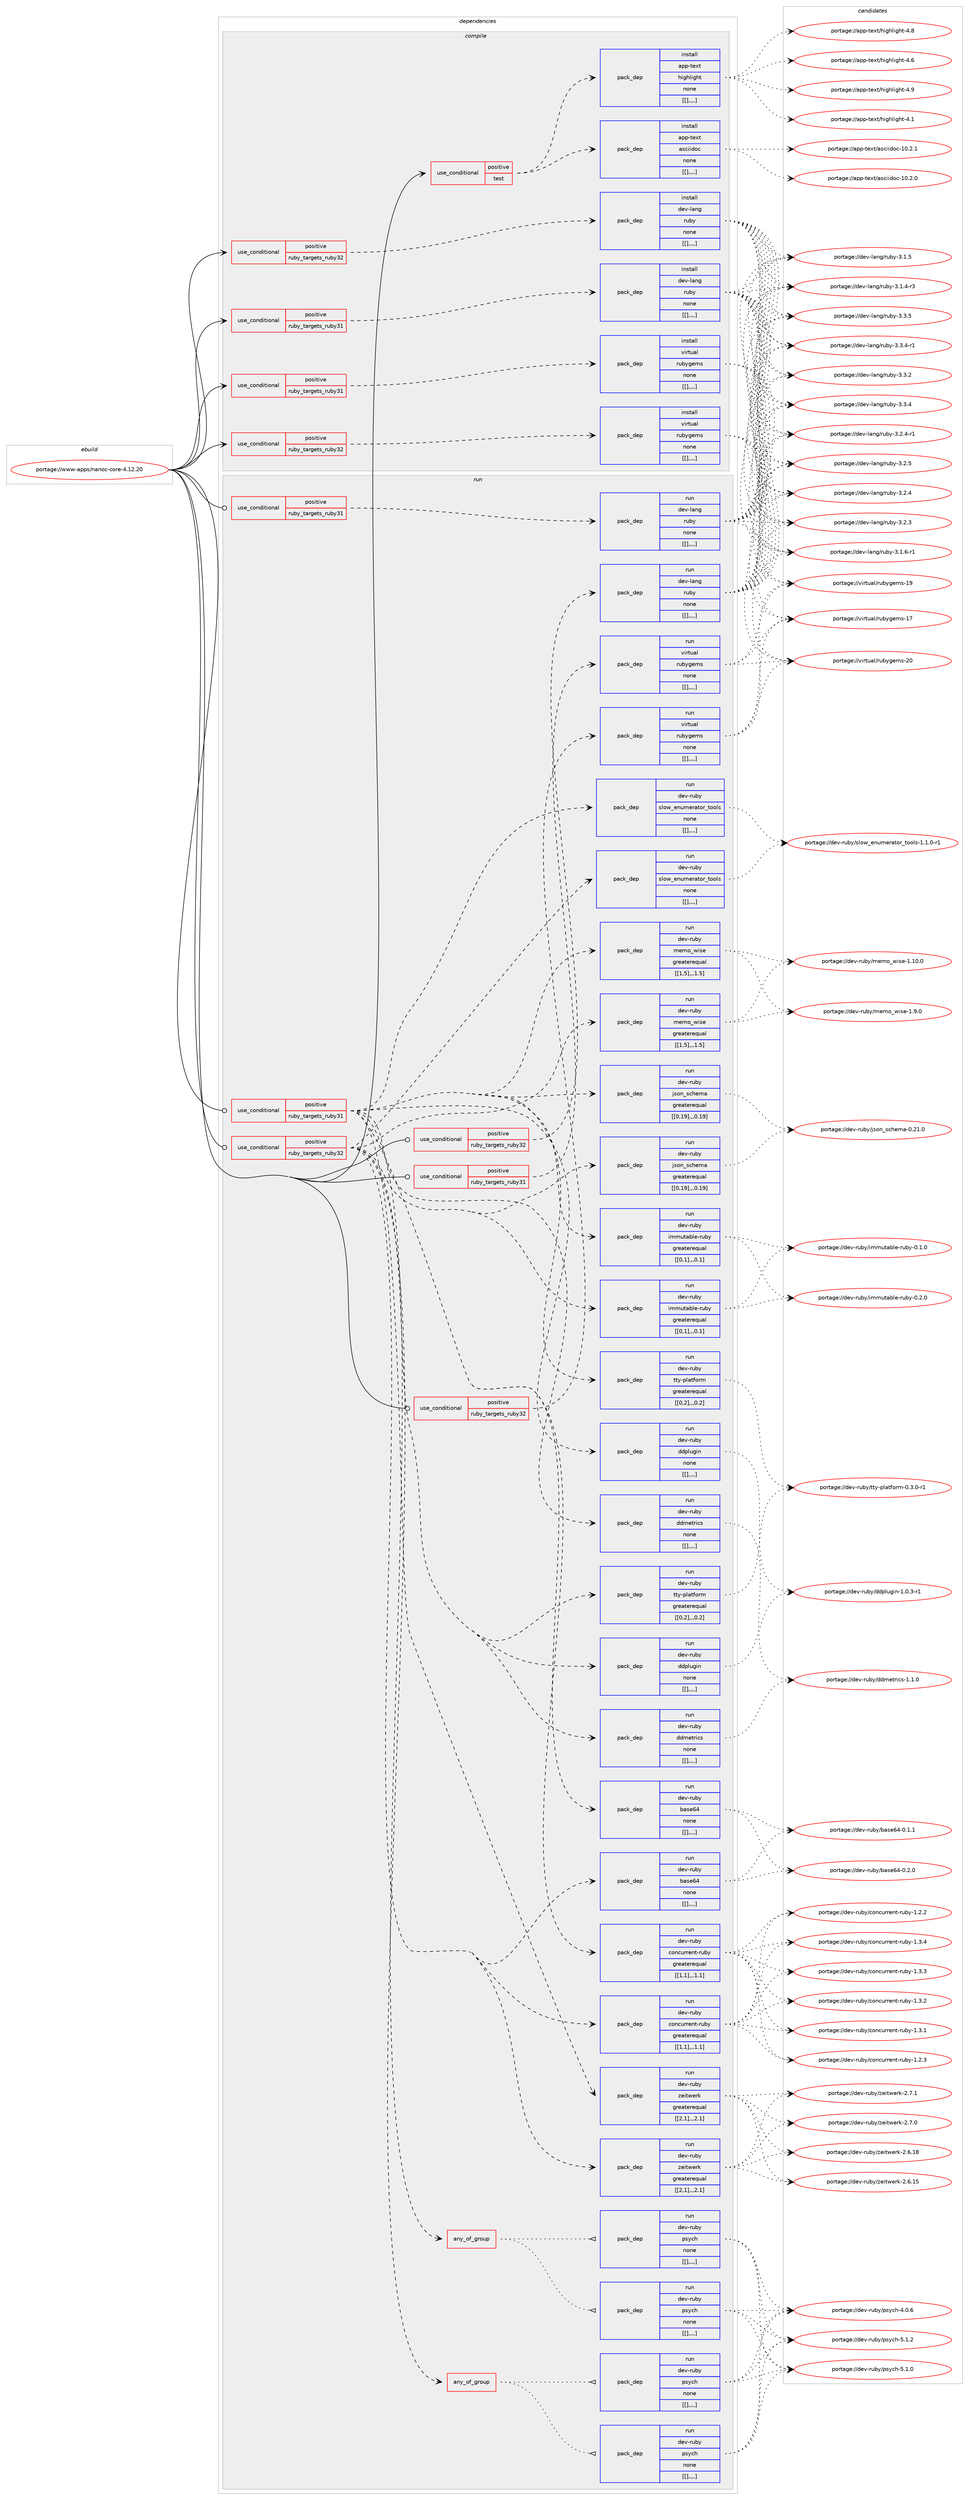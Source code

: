 digraph prolog {

# *************
# Graph options
# *************

newrank=true;
concentrate=true;
compound=true;
graph [rankdir=LR,fontname=Helvetica,fontsize=10,ranksep=1.5];#, ranksep=2.5, nodesep=0.2];
edge  [arrowhead=vee];
node  [fontname=Helvetica,fontsize=10];

# **********
# The ebuild
# **********

subgraph cluster_leftcol {
color=gray;
label=<<i>ebuild</i>>;
id [label="portage://www-apps/nanoc-core-4.12.20", color=red, width=4, href="../www-apps/nanoc-core-4.12.20.svg"];
}

# ****************
# The dependencies
# ****************

subgraph cluster_midcol {
color=gray;
label=<<i>dependencies</i>>;
subgraph cluster_compile {
fillcolor="#eeeeee";
style=filled;
label=<<i>compile</i>>;
subgraph cond126188 {
dependency471386 [label=<<TABLE BORDER="0" CELLBORDER="1" CELLSPACING="0" CELLPADDING="4"><TR><TD ROWSPAN="3" CELLPADDING="10">use_conditional</TD></TR><TR><TD>positive</TD></TR><TR><TD>ruby_targets_ruby31</TD></TR></TABLE>>, shape=none, color=red];
subgraph pack341646 {
dependency471388 [label=<<TABLE BORDER="0" CELLBORDER="1" CELLSPACING="0" CELLPADDING="4" WIDTH="220"><TR><TD ROWSPAN="6" CELLPADDING="30">pack_dep</TD></TR><TR><TD WIDTH="110">install</TD></TR><TR><TD>dev-lang</TD></TR><TR><TD>ruby</TD></TR><TR><TD>none</TD></TR><TR><TD>[[],,,,]</TD></TR></TABLE>>, shape=none, color=blue];
}
dependency471386:e -> dependency471388:w [weight=20,style="dashed",arrowhead="vee"];
}
id:e -> dependency471386:w [weight=20,style="solid",arrowhead="vee"];
subgraph cond126200 {
dependency471416 [label=<<TABLE BORDER="0" CELLBORDER="1" CELLSPACING="0" CELLPADDING="4"><TR><TD ROWSPAN="3" CELLPADDING="10">use_conditional</TD></TR><TR><TD>positive</TD></TR><TR><TD>ruby_targets_ruby31</TD></TR></TABLE>>, shape=none, color=red];
subgraph pack341667 {
dependency471420 [label=<<TABLE BORDER="0" CELLBORDER="1" CELLSPACING="0" CELLPADDING="4" WIDTH="220"><TR><TD ROWSPAN="6" CELLPADDING="30">pack_dep</TD></TR><TR><TD WIDTH="110">install</TD></TR><TR><TD>virtual</TD></TR><TR><TD>rubygems</TD></TR><TR><TD>none</TD></TR><TR><TD>[[],,,,]</TD></TR></TABLE>>, shape=none, color=blue];
}
dependency471416:e -> dependency471420:w [weight=20,style="dashed",arrowhead="vee"];
}
id:e -> dependency471416:w [weight=20,style="solid",arrowhead="vee"];
subgraph cond126208 {
dependency471424 [label=<<TABLE BORDER="0" CELLBORDER="1" CELLSPACING="0" CELLPADDING="4"><TR><TD ROWSPAN="3" CELLPADDING="10">use_conditional</TD></TR><TR><TD>positive</TD></TR><TR><TD>ruby_targets_ruby32</TD></TR></TABLE>>, shape=none, color=red];
subgraph pack341674 {
dependency471437 [label=<<TABLE BORDER="0" CELLBORDER="1" CELLSPACING="0" CELLPADDING="4" WIDTH="220"><TR><TD ROWSPAN="6" CELLPADDING="30">pack_dep</TD></TR><TR><TD WIDTH="110">install</TD></TR><TR><TD>dev-lang</TD></TR><TR><TD>ruby</TD></TR><TR><TD>none</TD></TR><TR><TD>[[],,,,]</TD></TR></TABLE>>, shape=none, color=blue];
}
dependency471424:e -> dependency471437:w [weight=20,style="dashed",arrowhead="vee"];
}
id:e -> dependency471424:w [weight=20,style="solid",arrowhead="vee"];
subgraph cond126215 {
dependency471442 [label=<<TABLE BORDER="0" CELLBORDER="1" CELLSPACING="0" CELLPADDING="4"><TR><TD ROWSPAN="3" CELLPADDING="10">use_conditional</TD></TR><TR><TD>positive</TD></TR><TR><TD>ruby_targets_ruby32</TD></TR></TABLE>>, shape=none, color=red];
subgraph pack341687 {
dependency471479 [label=<<TABLE BORDER="0" CELLBORDER="1" CELLSPACING="0" CELLPADDING="4" WIDTH="220"><TR><TD ROWSPAN="6" CELLPADDING="30">pack_dep</TD></TR><TR><TD WIDTH="110">install</TD></TR><TR><TD>virtual</TD></TR><TR><TD>rubygems</TD></TR><TR><TD>none</TD></TR><TR><TD>[[],,,,]</TD></TR></TABLE>>, shape=none, color=blue];
}
dependency471442:e -> dependency471479:w [weight=20,style="dashed",arrowhead="vee"];
}
id:e -> dependency471442:w [weight=20,style="solid",arrowhead="vee"];
subgraph cond126239 {
dependency471513 [label=<<TABLE BORDER="0" CELLBORDER="1" CELLSPACING="0" CELLPADDING="4"><TR><TD ROWSPAN="3" CELLPADDING="10">use_conditional</TD></TR><TR><TD>positive</TD></TR><TR><TD>test</TD></TR></TABLE>>, shape=none, color=red];
subgraph pack341725 {
dependency471530 [label=<<TABLE BORDER="0" CELLBORDER="1" CELLSPACING="0" CELLPADDING="4" WIDTH="220"><TR><TD ROWSPAN="6" CELLPADDING="30">pack_dep</TD></TR><TR><TD WIDTH="110">install</TD></TR><TR><TD>app-text</TD></TR><TR><TD>asciidoc</TD></TR><TR><TD>none</TD></TR><TR><TD>[[],,,,]</TD></TR></TABLE>>, shape=none, color=blue];
}
dependency471513:e -> dependency471530:w [weight=20,style="dashed",arrowhead="vee"];
subgraph pack341755 {
dependency471555 [label=<<TABLE BORDER="0" CELLBORDER="1" CELLSPACING="0" CELLPADDING="4" WIDTH="220"><TR><TD ROWSPAN="6" CELLPADDING="30">pack_dep</TD></TR><TR><TD WIDTH="110">install</TD></TR><TR><TD>app-text</TD></TR><TR><TD>highlight</TD></TR><TR><TD>none</TD></TR><TR><TD>[[],,,,]</TD></TR></TABLE>>, shape=none, color=blue];
}
dependency471513:e -> dependency471555:w [weight=20,style="dashed",arrowhead="vee"];
}
id:e -> dependency471513:w [weight=20,style="solid",arrowhead="vee"];
}
subgraph cluster_compileandrun {
fillcolor="#eeeeee";
style=filled;
label=<<i>compile and run</i>>;
}
subgraph cluster_run {
fillcolor="#eeeeee";
style=filled;
label=<<i>run</i>>;
subgraph cond126257 {
dependency471617 [label=<<TABLE BORDER="0" CELLBORDER="1" CELLSPACING="0" CELLPADDING="4"><TR><TD ROWSPAN="3" CELLPADDING="10">use_conditional</TD></TR><TR><TD>positive</TD></TR><TR><TD>ruby_targets_ruby31</TD></TR></TABLE>>, shape=none, color=red];
subgraph pack341813 {
dependency471674 [label=<<TABLE BORDER="0" CELLBORDER="1" CELLSPACING="0" CELLPADDING="4" WIDTH="220"><TR><TD ROWSPAN="6" CELLPADDING="30">pack_dep</TD></TR><TR><TD WIDTH="110">run</TD></TR><TR><TD>dev-lang</TD></TR><TR><TD>ruby</TD></TR><TR><TD>none</TD></TR><TR><TD>[[],,,,]</TD></TR></TABLE>>, shape=none, color=blue];
}
dependency471617:e -> dependency471674:w [weight=20,style="dashed",arrowhead="vee"];
}
id:e -> dependency471617:w [weight=20,style="solid",arrowhead="odot"];
subgraph cond126288 {
dependency471681 [label=<<TABLE BORDER="0" CELLBORDER="1" CELLSPACING="0" CELLPADDING="4"><TR><TD ROWSPAN="3" CELLPADDING="10">use_conditional</TD></TR><TR><TD>positive</TD></TR><TR><TD>ruby_targets_ruby31</TD></TR></TABLE>>, shape=none, color=red];
subgraph pack341850 {
dependency471682 [label=<<TABLE BORDER="0" CELLBORDER="1" CELLSPACING="0" CELLPADDING="4" WIDTH="220"><TR><TD ROWSPAN="6" CELLPADDING="30">pack_dep</TD></TR><TR><TD WIDTH="110">run</TD></TR><TR><TD>dev-ruby</TD></TR><TR><TD>base64</TD></TR><TR><TD>none</TD></TR><TR><TD>[[],,,,]</TD></TR></TABLE>>, shape=none, color=blue];
}
dependency471681:e -> dependency471682:w [weight=20,style="dashed",arrowhead="vee"];
subgraph pack341856 {
dependency471686 [label=<<TABLE BORDER="0" CELLBORDER="1" CELLSPACING="0" CELLPADDING="4" WIDTH="220"><TR><TD ROWSPAN="6" CELLPADDING="30">pack_dep</TD></TR><TR><TD WIDTH="110">run</TD></TR><TR><TD>dev-ruby</TD></TR><TR><TD>concurrent-ruby</TD></TR><TR><TD>greaterequal</TD></TR><TR><TD>[[1,1],,,1.1]</TD></TR></TABLE>>, shape=none, color=blue];
}
dependency471681:e -> dependency471686:w [weight=20,style="dashed",arrowhead="vee"];
subgraph pack341859 {
dependency471692 [label=<<TABLE BORDER="0" CELLBORDER="1" CELLSPACING="0" CELLPADDING="4" WIDTH="220"><TR><TD ROWSPAN="6" CELLPADDING="30">pack_dep</TD></TR><TR><TD WIDTH="110">run</TD></TR><TR><TD>dev-ruby</TD></TR><TR><TD>ddmetrics</TD></TR><TR><TD>none</TD></TR><TR><TD>[[],,,,]</TD></TR></TABLE>>, shape=none, color=blue];
}
dependency471681:e -> dependency471692:w [weight=20,style="dashed",arrowhead="vee"];
subgraph pack341903 {
dependency471771 [label=<<TABLE BORDER="0" CELLBORDER="1" CELLSPACING="0" CELLPADDING="4" WIDTH="220"><TR><TD ROWSPAN="6" CELLPADDING="30">pack_dep</TD></TR><TR><TD WIDTH="110">run</TD></TR><TR><TD>dev-ruby</TD></TR><TR><TD>ddplugin</TD></TR><TR><TD>none</TD></TR><TR><TD>[[],,,,]</TD></TR></TABLE>>, shape=none, color=blue];
}
dependency471681:e -> dependency471771:w [weight=20,style="dashed",arrowhead="vee"];
subgraph pack341931 {
dependency471844 [label=<<TABLE BORDER="0" CELLBORDER="1" CELLSPACING="0" CELLPADDING="4" WIDTH="220"><TR><TD ROWSPAN="6" CELLPADDING="30">pack_dep</TD></TR><TR><TD WIDTH="110">run</TD></TR><TR><TD>dev-ruby</TD></TR><TR><TD>immutable-ruby</TD></TR><TR><TD>greaterequal</TD></TR><TR><TD>[[0,1],,,0.1]</TD></TR></TABLE>>, shape=none, color=blue];
}
dependency471681:e -> dependency471844:w [weight=20,style="dashed",arrowhead="vee"];
subgraph pack341970 {
dependency471884 [label=<<TABLE BORDER="0" CELLBORDER="1" CELLSPACING="0" CELLPADDING="4" WIDTH="220"><TR><TD ROWSPAN="6" CELLPADDING="30">pack_dep</TD></TR><TR><TD WIDTH="110">run</TD></TR><TR><TD>dev-ruby</TD></TR><TR><TD>json_schema</TD></TR><TR><TD>greaterequal</TD></TR><TR><TD>[[0,19],,,0.19]</TD></TR></TABLE>>, shape=none, color=blue];
}
dependency471681:e -> dependency471884:w [weight=20,style="dashed",arrowhead="vee"];
subgraph pack342001 {
dependency471920 [label=<<TABLE BORDER="0" CELLBORDER="1" CELLSPACING="0" CELLPADDING="4" WIDTH="220"><TR><TD ROWSPAN="6" CELLPADDING="30">pack_dep</TD></TR><TR><TD WIDTH="110">run</TD></TR><TR><TD>dev-ruby</TD></TR><TR><TD>memo_wise</TD></TR><TR><TD>greaterequal</TD></TR><TR><TD>[[1,5],,,1.5]</TD></TR></TABLE>>, shape=none, color=blue];
}
dependency471681:e -> dependency471920:w [weight=20,style="dashed",arrowhead="vee"];
subgraph any3360 {
dependency471973 [label=<<TABLE BORDER="0" CELLBORDER="1" CELLSPACING="0" CELLPADDING="4"><TR><TD CELLPADDING="10">any_of_group</TD></TR></TABLE>>, shape=none, color=red];subgraph pack342067 {
dependency472002 [label=<<TABLE BORDER="0" CELLBORDER="1" CELLSPACING="0" CELLPADDING="4" WIDTH="220"><TR><TD ROWSPAN="6" CELLPADDING="30">pack_dep</TD></TR><TR><TD WIDTH="110">run</TD></TR><TR><TD>dev-ruby</TD></TR><TR><TD>psych</TD></TR><TR><TD>none</TD></TR><TR><TD>[[],,,,]</TD></TR></TABLE>>, shape=none, color=blue];
}
dependency471973:e -> dependency472002:w [weight=20,style="dotted",arrowhead="oinv"];
subgraph pack342101 {
dependency472038 [label=<<TABLE BORDER="0" CELLBORDER="1" CELLSPACING="0" CELLPADDING="4" WIDTH="220"><TR><TD ROWSPAN="6" CELLPADDING="30">pack_dep</TD></TR><TR><TD WIDTH="110">run</TD></TR><TR><TD>dev-ruby</TD></TR><TR><TD>psych</TD></TR><TR><TD>none</TD></TR><TR><TD>[[],,,,]</TD></TR></TABLE>>, shape=none, color=blue];
}
dependency471973:e -> dependency472038:w [weight=20,style="dotted",arrowhead="oinv"];
}
dependency471681:e -> dependency471973:w [weight=20,style="dashed",arrowhead="vee"];
subgraph pack342143 {
dependency472116 [label=<<TABLE BORDER="0" CELLBORDER="1" CELLSPACING="0" CELLPADDING="4" WIDTH="220"><TR><TD ROWSPAN="6" CELLPADDING="30">pack_dep</TD></TR><TR><TD WIDTH="110">run</TD></TR><TR><TD>dev-ruby</TD></TR><TR><TD>slow_enumerator_tools</TD></TR><TR><TD>none</TD></TR><TR><TD>[[],,,,]</TD></TR></TABLE>>, shape=none, color=blue];
}
dependency471681:e -> dependency472116:w [weight=20,style="dashed",arrowhead="vee"];
subgraph pack342198 {
dependency472174 [label=<<TABLE BORDER="0" CELLBORDER="1" CELLSPACING="0" CELLPADDING="4" WIDTH="220"><TR><TD ROWSPAN="6" CELLPADDING="30">pack_dep</TD></TR><TR><TD WIDTH="110">run</TD></TR><TR><TD>dev-ruby</TD></TR><TR><TD>tty-platform</TD></TR><TR><TD>greaterequal</TD></TR><TR><TD>[[0,2],,,0.2]</TD></TR></TABLE>>, shape=none, color=blue];
}
dependency471681:e -> dependency472174:w [weight=20,style="dashed",arrowhead="vee"];
subgraph pack342211 {
dependency472177 [label=<<TABLE BORDER="0" CELLBORDER="1" CELLSPACING="0" CELLPADDING="4" WIDTH="220"><TR><TD ROWSPAN="6" CELLPADDING="30">pack_dep</TD></TR><TR><TD WIDTH="110">run</TD></TR><TR><TD>dev-ruby</TD></TR><TR><TD>zeitwerk</TD></TR><TR><TD>greaterequal</TD></TR><TR><TD>[[2,1],,,2.1]</TD></TR></TABLE>>, shape=none, color=blue];
}
dependency471681:e -> dependency472177:w [weight=20,style="dashed",arrowhead="vee"];
}
id:e -> dependency471681:w [weight=20,style="solid",arrowhead="odot"];
subgraph cond126400 {
dependency472183 [label=<<TABLE BORDER="0" CELLBORDER="1" CELLSPACING="0" CELLPADDING="4"><TR><TD ROWSPAN="3" CELLPADDING="10">use_conditional</TD></TR><TR><TD>positive</TD></TR><TR><TD>ruby_targets_ruby31</TD></TR></TABLE>>, shape=none, color=red];
subgraph pack342243 {
dependency472244 [label=<<TABLE BORDER="0" CELLBORDER="1" CELLSPACING="0" CELLPADDING="4" WIDTH="220"><TR><TD ROWSPAN="6" CELLPADDING="30">pack_dep</TD></TR><TR><TD WIDTH="110">run</TD></TR><TR><TD>virtual</TD></TR><TR><TD>rubygems</TD></TR><TR><TD>none</TD></TR><TR><TD>[[],,,,]</TD></TR></TABLE>>, shape=none, color=blue];
}
dependency472183:e -> dependency472244:w [weight=20,style="dashed",arrowhead="vee"];
}
id:e -> dependency472183:w [weight=20,style="solid",arrowhead="odot"];
subgraph cond126417 {
dependency472252 [label=<<TABLE BORDER="0" CELLBORDER="1" CELLSPACING="0" CELLPADDING="4"><TR><TD ROWSPAN="3" CELLPADDING="10">use_conditional</TD></TR><TR><TD>positive</TD></TR><TR><TD>ruby_targets_ruby32</TD></TR></TABLE>>, shape=none, color=red];
subgraph pack342262 {
dependency472256 [label=<<TABLE BORDER="0" CELLBORDER="1" CELLSPACING="0" CELLPADDING="4" WIDTH="220"><TR><TD ROWSPAN="6" CELLPADDING="30">pack_dep</TD></TR><TR><TD WIDTH="110">run</TD></TR><TR><TD>dev-lang</TD></TR><TR><TD>ruby</TD></TR><TR><TD>none</TD></TR><TR><TD>[[],,,,]</TD></TR></TABLE>>, shape=none, color=blue];
}
dependency472252:e -> dependency472256:w [weight=20,style="dashed",arrowhead="vee"];
}
id:e -> dependency472252:w [weight=20,style="solid",arrowhead="odot"];
subgraph cond126419 {
dependency472260 [label=<<TABLE BORDER="0" CELLBORDER="1" CELLSPACING="0" CELLPADDING="4"><TR><TD ROWSPAN="3" CELLPADDING="10">use_conditional</TD></TR><TR><TD>positive</TD></TR><TR><TD>ruby_targets_ruby32</TD></TR></TABLE>>, shape=none, color=red];
subgraph pack342269 {
dependency472261 [label=<<TABLE BORDER="0" CELLBORDER="1" CELLSPACING="0" CELLPADDING="4" WIDTH="220"><TR><TD ROWSPAN="6" CELLPADDING="30">pack_dep</TD></TR><TR><TD WIDTH="110">run</TD></TR><TR><TD>dev-ruby</TD></TR><TR><TD>base64</TD></TR><TR><TD>none</TD></TR><TR><TD>[[],,,,]</TD></TR></TABLE>>, shape=none, color=blue];
}
dependency472260:e -> dependency472261:w [weight=20,style="dashed",arrowhead="vee"];
subgraph pack342272 {
dependency472282 [label=<<TABLE BORDER="0" CELLBORDER="1" CELLSPACING="0" CELLPADDING="4" WIDTH="220"><TR><TD ROWSPAN="6" CELLPADDING="30">pack_dep</TD></TR><TR><TD WIDTH="110">run</TD></TR><TR><TD>dev-ruby</TD></TR><TR><TD>concurrent-ruby</TD></TR><TR><TD>greaterequal</TD></TR><TR><TD>[[1,1],,,1.1]</TD></TR></TABLE>>, shape=none, color=blue];
}
dependency472260:e -> dependency472282:w [weight=20,style="dashed",arrowhead="vee"];
subgraph pack342293 {
dependency472288 [label=<<TABLE BORDER="0" CELLBORDER="1" CELLSPACING="0" CELLPADDING="4" WIDTH="220"><TR><TD ROWSPAN="6" CELLPADDING="30">pack_dep</TD></TR><TR><TD WIDTH="110">run</TD></TR><TR><TD>dev-ruby</TD></TR><TR><TD>ddmetrics</TD></TR><TR><TD>none</TD></TR><TR><TD>[[],,,,]</TD></TR></TABLE>>, shape=none, color=blue];
}
dependency472260:e -> dependency472288:w [weight=20,style="dashed",arrowhead="vee"];
subgraph pack342304 {
dependency472314 [label=<<TABLE BORDER="0" CELLBORDER="1" CELLSPACING="0" CELLPADDING="4" WIDTH="220"><TR><TD ROWSPAN="6" CELLPADDING="30">pack_dep</TD></TR><TR><TD WIDTH="110">run</TD></TR><TR><TD>dev-ruby</TD></TR><TR><TD>ddplugin</TD></TR><TR><TD>none</TD></TR><TR><TD>[[],,,,]</TD></TR></TABLE>>, shape=none, color=blue];
}
dependency472260:e -> dependency472314:w [weight=20,style="dashed",arrowhead="vee"];
subgraph pack342323 {
dependency472395 [label=<<TABLE BORDER="0" CELLBORDER="1" CELLSPACING="0" CELLPADDING="4" WIDTH="220"><TR><TD ROWSPAN="6" CELLPADDING="30">pack_dep</TD></TR><TR><TD WIDTH="110">run</TD></TR><TR><TD>dev-ruby</TD></TR><TR><TD>immutable-ruby</TD></TR><TR><TD>greaterequal</TD></TR><TR><TD>[[0,1],,,0.1]</TD></TR></TABLE>>, shape=none, color=blue];
}
dependency472260:e -> dependency472395:w [weight=20,style="dashed",arrowhead="vee"];
subgraph pack342414 {
dependency472465 [label=<<TABLE BORDER="0" CELLBORDER="1" CELLSPACING="0" CELLPADDING="4" WIDTH="220"><TR><TD ROWSPAN="6" CELLPADDING="30">pack_dep</TD></TR><TR><TD WIDTH="110">run</TD></TR><TR><TD>dev-ruby</TD></TR><TR><TD>json_schema</TD></TR><TR><TD>greaterequal</TD></TR><TR><TD>[[0,19],,,0.19]</TD></TR></TABLE>>, shape=none, color=blue];
}
dependency472260:e -> dependency472465:w [weight=20,style="dashed",arrowhead="vee"];
subgraph pack342419 {
dependency472469 [label=<<TABLE BORDER="0" CELLBORDER="1" CELLSPACING="0" CELLPADDING="4" WIDTH="220"><TR><TD ROWSPAN="6" CELLPADDING="30">pack_dep</TD></TR><TR><TD WIDTH="110">run</TD></TR><TR><TD>dev-ruby</TD></TR><TR><TD>memo_wise</TD></TR><TR><TD>greaterequal</TD></TR><TR><TD>[[1,5],,,1.5]</TD></TR></TABLE>>, shape=none, color=blue];
}
dependency472260:e -> dependency472469:w [weight=20,style="dashed",arrowhead="vee"];
subgraph any3373 {
dependency472512 [label=<<TABLE BORDER="0" CELLBORDER="1" CELLSPACING="0" CELLPADDING="4"><TR><TD CELLPADDING="10">any_of_group</TD></TR></TABLE>>, shape=none, color=red];subgraph pack342464 {
dependency472530 [label=<<TABLE BORDER="0" CELLBORDER="1" CELLSPACING="0" CELLPADDING="4" WIDTH="220"><TR><TD ROWSPAN="6" CELLPADDING="30">pack_dep</TD></TR><TR><TD WIDTH="110">run</TD></TR><TR><TD>dev-ruby</TD></TR><TR><TD>psych</TD></TR><TR><TD>none</TD></TR><TR><TD>[[],,,,]</TD></TR></TABLE>>, shape=none, color=blue];
}
dependency472512:e -> dependency472530:w [weight=20,style="dotted",arrowhead="oinv"];
subgraph pack342477 {
dependency472569 [label=<<TABLE BORDER="0" CELLBORDER="1" CELLSPACING="0" CELLPADDING="4" WIDTH="220"><TR><TD ROWSPAN="6" CELLPADDING="30">pack_dep</TD></TR><TR><TD WIDTH="110">run</TD></TR><TR><TD>dev-ruby</TD></TR><TR><TD>psych</TD></TR><TR><TD>none</TD></TR><TR><TD>[[],,,,]</TD></TR></TABLE>>, shape=none, color=blue];
}
dependency472512:e -> dependency472569:w [weight=20,style="dotted",arrowhead="oinv"];
}
dependency472260:e -> dependency472512:w [weight=20,style="dashed",arrowhead="vee"];
subgraph pack342524 {
dependency472695 [label=<<TABLE BORDER="0" CELLBORDER="1" CELLSPACING="0" CELLPADDING="4" WIDTH="220"><TR><TD ROWSPAN="6" CELLPADDING="30">pack_dep</TD></TR><TR><TD WIDTH="110">run</TD></TR><TR><TD>dev-ruby</TD></TR><TR><TD>slow_enumerator_tools</TD></TR><TR><TD>none</TD></TR><TR><TD>[[],,,,]</TD></TR></TABLE>>, shape=none, color=blue];
}
dependency472260:e -> dependency472695:w [weight=20,style="dashed",arrowhead="vee"];
subgraph pack342599 {
dependency472719 [label=<<TABLE BORDER="0" CELLBORDER="1" CELLSPACING="0" CELLPADDING="4" WIDTH="220"><TR><TD ROWSPAN="6" CELLPADDING="30">pack_dep</TD></TR><TR><TD WIDTH="110">run</TD></TR><TR><TD>dev-ruby</TD></TR><TR><TD>tty-platform</TD></TR><TR><TD>greaterequal</TD></TR><TR><TD>[[0,2],,,0.2]</TD></TR></TABLE>>, shape=none, color=blue];
}
dependency472260:e -> dependency472719:w [weight=20,style="dashed",arrowhead="vee"];
subgraph pack342602 {
dependency472743 [label=<<TABLE BORDER="0" CELLBORDER="1" CELLSPACING="0" CELLPADDING="4" WIDTH="220"><TR><TD ROWSPAN="6" CELLPADDING="30">pack_dep</TD></TR><TR><TD WIDTH="110">run</TD></TR><TR><TD>dev-ruby</TD></TR><TR><TD>zeitwerk</TD></TR><TR><TD>greaterequal</TD></TR><TR><TD>[[2,1],,,2.1]</TD></TR></TABLE>>, shape=none, color=blue];
}
dependency472260:e -> dependency472743:w [weight=20,style="dashed",arrowhead="vee"];
}
id:e -> dependency472260:w [weight=20,style="solid",arrowhead="odot"];
subgraph cond126552 {
dependency472833 [label=<<TABLE BORDER="0" CELLBORDER="1" CELLSPACING="0" CELLPADDING="4"><TR><TD ROWSPAN="3" CELLPADDING="10">use_conditional</TD></TR><TR><TD>positive</TD></TR><TR><TD>ruby_targets_ruby32</TD></TR></TABLE>>, shape=none, color=red];
subgraph pack342699 {
dependency472880 [label=<<TABLE BORDER="0" CELLBORDER="1" CELLSPACING="0" CELLPADDING="4" WIDTH="220"><TR><TD ROWSPAN="6" CELLPADDING="30">pack_dep</TD></TR><TR><TD WIDTH="110">run</TD></TR><TR><TD>virtual</TD></TR><TR><TD>rubygems</TD></TR><TR><TD>none</TD></TR><TR><TD>[[],,,,]</TD></TR></TABLE>>, shape=none, color=blue];
}
dependency472833:e -> dependency472880:w [weight=20,style="dashed",arrowhead="vee"];
}
id:e -> dependency472833:w [weight=20,style="solid",arrowhead="odot"];
}
}

# **************
# The candidates
# **************

subgraph cluster_choices {
rank=same;
color=gray;
label=<<i>candidates</i>>;

subgraph choice342078 {
color=black;
nodesep=1;
choice10010111845108971101034711411798121455146514653 [label="portage://dev-lang/ruby-3.3.5", color=red, width=4,href="../dev-lang/ruby-3.3.5.svg"];
choice100101118451089711010347114117981214551465146524511449 [label="portage://dev-lang/ruby-3.3.4-r1", color=red, width=4,href="../dev-lang/ruby-3.3.4-r1.svg"];
choice10010111845108971101034711411798121455146514652 [label="portage://dev-lang/ruby-3.3.4", color=red, width=4,href="../dev-lang/ruby-3.3.4.svg"];
choice10010111845108971101034711411798121455146514650 [label="portage://dev-lang/ruby-3.3.2", color=red, width=4,href="../dev-lang/ruby-3.3.2.svg"];
choice10010111845108971101034711411798121455146504653 [label="portage://dev-lang/ruby-3.2.5", color=red, width=4,href="../dev-lang/ruby-3.2.5.svg"];
choice100101118451089711010347114117981214551465046524511449 [label="portage://dev-lang/ruby-3.2.4-r1", color=red, width=4,href="../dev-lang/ruby-3.2.4-r1.svg"];
choice10010111845108971101034711411798121455146504652 [label="portage://dev-lang/ruby-3.2.4", color=red, width=4,href="../dev-lang/ruby-3.2.4.svg"];
choice10010111845108971101034711411798121455146504651 [label="portage://dev-lang/ruby-3.2.3", color=red, width=4,href="../dev-lang/ruby-3.2.3.svg"];
choice100101118451089711010347114117981214551464946544511449 [label="portage://dev-lang/ruby-3.1.6-r1", color=red, width=4,href="../dev-lang/ruby-3.1.6-r1.svg"];
choice10010111845108971101034711411798121455146494653 [label="portage://dev-lang/ruby-3.1.5", color=red, width=4,href="../dev-lang/ruby-3.1.5.svg"];
choice100101118451089711010347114117981214551464946524511451 [label="portage://dev-lang/ruby-3.1.4-r3", color=red, width=4,href="../dev-lang/ruby-3.1.4-r3.svg"];
dependency471388:e -> choice10010111845108971101034711411798121455146514653:w [style=dotted,weight="100"];
dependency471388:e -> choice100101118451089711010347114117981214551465146524511449:w [style=dotted,weight="100"];
dependency471388:e -> choice10010111845108971101034711411798121455146514652:w [style=dotted,weight="100"];
dependency471388:e -> choice10010111845108971101034711411798121455146514650:w [style=dotted,weight="100"];
dependency471388:e -> choice10010111845108971101034711411798121455146504653:w [style=dotted,weight="100"];
dependency471388:e -> choice100101118451089711010347114117981214551465046524511449:w [style=dotted,weight="100"];
dependency471388:e -> choice10010111845108971101034711411798121455146504652:w [style=dotted,weight="100"];
dependency471388:e -> choice10010111845108971101034711411798121455146504651:w [style=dotted,weight="100"];
dependency471388:e -> choice100101118451089711010347114117981214551464946544511449:w [style=dotted,weight="100"];
dependency471388:e -> choice10010111845108971101034711411798121455146494653:w [style=dotted,weight="100"];
dependency471388:e -> choice100101118451089711010347114117981214551464946524511451:w [style=dotted,weight="100"];
}
subgraph choice342082 {
color=black;
nodesep=1;
choice118105114116117971084711411798121103101109115455048 [label="portage://virtual/rubygems-20", color=red, width=4,href="../virtual/rubygems-20.svg"];
choice118105114116117971084711411798121103101109115454957 [label="portage://virtual/rubygems-19", color=red, width=4,href="../virtual/rubygems-19.svg"];
choice118105114116117971084711411798121103101109115454955 [label="portage://virtual/rubygems-17", color=red, width=4,href="../virtual/rubygems-17.svg"];
dependency471420:e -> choice118105114116117971084711411798121103101109115455048:w [style=dotted,weight="100"];
dependency471420:e -> choice118105114116117971084711411798121103101109115454957:w [style=dotted,weight="100"];
dependency471420:e -> choice118105114116117971084711411798121103101109115454955:w [style=dotted,weight="100"];
}
subgraph choice342084 {
color=black;
nodesep=1;
choice10010111845108971101034711411798121455146514653 [label="portage://dev-lang/ruby-3.3.5", color=red, width=4,href="../dev-lang/ruby-3.3.5.svg"];
choice100101118451089711010347114117981214551465146524511449 [label="portage://dev-lang/ruby-3.3.4-r1", color=red, width=4,href="../dev-lang/ruby-3.3.4-r1.svg"];
choice10010111845108971101034711411798121455146514652 [label="portage://dev-lang/ruby-3.3.4", color=red, width=4,href="../dev-lang/ruby-3.3.4.svg"];
choice10010111845108971101034711411798121455146514650 [label="portage://dev-lang/ruby-3.3.2", color=red, width=4,href="../dev-lang/ruby-3.3.2.svg"];
choice10010111845108971101034711411798121455146504653 [label="portage://dev-lang/ruby-3.2.5", color=red, width=4,href="../dev-lang/ruby-3.2.5.svg"];
choice100101118451089711010347114117981214551465046524511449 [label="portage://dev-lang/ruby-3.2.4-r1", color=red, width=4,href="../dev-lang/ruby-3.2.4-r1.svg"];
choice10010111845108971101034711411798121455146504652 [label="portage://dev-lang/ruby-3.2.4", color=red, width=4,href="../dev-lang/ruby-3.2.4.svg"];
choice10010111845108971101034711411798121455146504651 [label="portage://dev-lang/ruby-3.2.3", color=red, width=4,href="../dev-lang/ruby-3.2.3.svg"];
choice100101118451089711010347114117981214551464946544511449 [label="portage://dev-lang/ruby-3.1.6-r1", color=red, width=4,href="../dev-lang/ruby-3.1.6-r1.svg"];
choice10010111845108971101034711411798121455146494653 [label="portage://dev-lang/ruby-3.1.5", color=red, width=4,href="../dev-lang/ruby-3.1.5.svg"];
choice100101118451089711010347114117981214551464946524511451 [label="portage://dev-lang/ruby-3.1.4-r3", color=red, width=4,href="../dev-lang/ruby-3.1.4-r3.svg"];
dependency471437:e -> choice10010111845108971101034711411798121455146514653:w [style=dotted,weight="100"];
dependency471437:e -> choice100101118451089711010347114117981214551465146524511449:w [style=dotted,weight="100"];
dependency471437:e -> choice10010111845108971101034711411798121455146514652:w [style=dotted,weight="100"];
dependency471437:e -> choice10010111845108971101034711411798121455146514650:w [style=dotted,weight="100"];
dependency471437:e -> choice10010111845108971101034711411798121455146504653:w [style=dotted,weight="100"];
dependency471437:e -> choice100101118451089711010347114117981214551465046524511449:w [style=dotted,weight="100"];
dependency471437:e -> choice10010111845108971101034711411798121455146504652:w [style=dotted,weight="100"];
dependency471437:e -> choice10010111845108971101034711411798121455146504651:w [style=dotted,weight="100"];
dependency471437:e -> choice100101118451089711010347114117981214551464946544511449:w [style=dotted,weight="100"];
dependency471437:e -> choice10010111845108971101034711411798121455146494653:w [style=dotted,weight="100"];
dependency471437:e -> choice100101118451089711010347114117981214551464946524511451:w [style=dotted,weight="100"];
}
subgraph choice342087 {
color=black;
nodesep=1;
choice118105114116117971084711411798121103101109115455048 [label="portage://virtual/rubygems-20", color=red, width=4,href="../virtual/rubygems-20.svg"];
choice118105114116117971084711411798121103101109115454957 [label="portage://virtual/rubygems-19", color=red, width=4,href="../virtual/rubygems-19.svg"];
choice118105114116117971084711411798121103101109115454955 [label="portage://virtual/rubygems-17", color=red, width=4,href="../virtual/rubygems-17.svg"];
dependency471479:e -> choice118105114116117971084711411798121103101109115455048:w [style=dotted,weight="100"];
dependency471479:e -> choice118105114116117971084711411798121103101109115454957:w [style=dotted,weight="100"];
dependency471479:e -> choice118105114116117971084711411798121103101109115454955:w [style=dotted,weight="100"];
}
subgraph choice342092 {
color=black;
nodesep=1;
choice97112112451161011201164797115991051051001119945494846504649 [label="portage://app-text/asciidoc-10.2.1", color=red, width=4,href="../app-text/asciidoc-10.2.1.svg"];
choice97112112451161011201164797115991051051001119945494846504648 [label="portage://app-text/asciidoc-10.2.0", color=red, width=4,href="../app-text/asciidoc-10.2.0.svg"];
dependency471530:e -> choice97112112451161011201164797115991051051001119945494846504649:w [style=dotted,weight="100"];
dependency471530:e -> choice97112112451161011201164797115991051051001119945494846504648:w [style=dotted,weight="100"];
}
subgraph choice342105 {
color=black;
nodesep=1;
choice97112112451161011201164710410510310410810510310411645524657 [label="portage://app-text/highlight-4.9", color=red, width=4,href="../app-text/highlight-4.9.svg"];
choice97112112451161011201164710410510310410810510310411645524656 [label="portage://app-text/highlight-4.8", color=red, width=4,href="../app-text/highlight-4.8.svg"];
choice97112112451161011201164710410510310410810510310411645524654 [label="portage://app-text/highlight-4.6", color=red, width=4,href="../app-text/highlight-4.6.svg"];
choice97112112451161011201164710410510310410810510310411645524649 [label="portage://app-text/highlight-4.1", color=red, width=4,href="../app-text/highlight-4.1.svg"];
dependency471555:e -> choice97112112451161011201164710410510310410810510310411645524657:w [style=dotted,weight="100"];
dependency471555:e -> choice97112112451161011201164710410510310410810510310411645524656:w [style=dotted,weight="100"];
dependency471555:e -> choice97112112451161011201164710410510310410810510310411645524654:w [style=dotted,weight="100"];
dependency471555:e -> choice97112112451161011201164710410510310410810510310411645524649:w [style=dotted,weight="100"];
}
subgraph choice342113 {
color=black;
nodesep=1;
choice10010111845108971101034711411798121455146514653 [label="portage://dev-lang/ruby-3.3.5", color=red, width=4,href="../dev-lang/ruby-3.3.5.svg"];
choice100101118451089711010347114117981214551465146524511449 [label="portage://dev-lang/ruby-3.3.4-r1", color=red, width=4,href="../dev-lang/ruby-3.3.4-r1.svg"];
choice10010111845108971101034711411798121455146514652 [label="portage://dev-lang/ruby-3.3.4", color=red, width=4,href="../dev-lang/ruby-3.3.4.svg"];
choice10010111845108971101034711411798121455146514650 [label="portage://dev-lang/ruby-3.3.2", color=red, width=4,href="../dev-lang/ruby-3.3.2.svg"];
choice10010111845108971101034711411798121455146504653 [label="portage://dev-lang/ruby-3.2.5", color=red, width=4,href="../dev-lang/ruby-3.2.5.svg"];
choice100101118451089711010347114117981214551465046524511449 [label="portage://dev-lang/ruby-3.2.4-r1", color=red, width=4,href="../dev-lang/ruby-3.2.4-r1.svg"];
choice10010111845108971101034711411798121455146504652 [label="portage://dev-lang/ruby-3.2.4", color=red, width=4,href="../dev-lang/ruby-3.2.4.svg"];
choice10010111845108971101034711411798121455146504651 [label="portage://dev-lang/ruby-3.2.3", color=red, width=4,href="../dev-lang/ruby-3.2.3.svg"];
choice100101118451089711010347114117981214551464946544511449 [label="portage://dev-lang/ruby-3.1.6-r1", color=red, width=4,href="../dev-lang/ruby-3.1.6-r1.svg"];
choice10010111845108971101034711411798121455146494653 [label="portage://dev-lang/ruby-3.1.5", color=red, width=4,href="../dev-lang/ruby-3.1.5.svg"];
choice100101118451089711010347114117981214551464946524511451 [label="portage://dev-lang/ruby-3.1.4-r3", color=red, width=4,href="../dev-lang/ruby-3.1.4-r3.svg"];
dependency471674:e -> choice10010111845108971101034711411798121455146514653:w [style=dotted,weight="100"];
dependency471674:e -> choice100101118451089711010347114117981214551465146524511449:w [style=dotted,weight="100"];
dependency471674:e -> choice10010111845108971101034711411798121455146514652:w [style=dotted,weight="100"];
dependency471674:e -> choice10010111845108971101034711411798121455146514650:w [style=dotted,weight="100"];
dependency471674:e -> choice10010111845108971101034711411798121455146504653:w [style=dotted,weight="100"];
dependency471674:e -> choice100101118451089711010347114117981214551465046524511449:w [style=dotted,weight="100"];
dependency471674:e -> choice10010111845108971101034711411798121455146504652:w [style=dotted,weight="100"];
dependency471674:e -> choice10010111845108971101034711411798121455146504651:w [style=dotted,weight="100"];
dependency471674:e -> choice100101118451089711010347114117981214551464946544511449:w [style=dotted,weight="100"];
dependency471674:e -> choice10010111845108971101034711411798121455146494653:w [style=dotted,weight="100"];
dependency471674:e -> choice100101118451089711010347114117981214551464946524511451:w [style=dotted,weight="100"];
}
subgraph choice342119 {
color=black;
nodesep=1;
choice10010111845114117981214798971151015452454846504648 [label="portage://dev-ruby/base64-0.2.0", color=red, width=4,href="../dev-ruby/base64-0.2.0.svg"];
choice10010111845114117981214798971151015452454846494649 [label="portage://dev-ruby/base64-0.1.1", color=red, width=4,href="../dev-ruby/base64-0.1.1.svg"];
dependency471682:e -> choice10010111845114117981214798971151015452454846504648:w [style=dotted,weight="100"];
dependency471682:e -> choice10010111845114117981214798971151015452454846494649:w [style=dotted,weight="100"];
}
subgraph choice342120 {
color=black;
nodesep=1;
choice10010111845114117981214799111110991171141141011101164511411798121454946514652 [label="portage://dev-ruby/concurrent-ruby-1.3.4", color=red, width=4,href="../dev-ruby/concurrent-ruby-1.3.4.svg"];
choice10010111845114117981214799111110991171141141011101164511411798121454946514651 [label="portage://dev-ruby/concurrent-ruby-1.3.3", color=red, width=4,href="../dev-ruby/concurrent-ruby-1.3.3.svg"];
choice10010111845114117981214799111110991171141141011101164511411798121454946514650 [label="portage://dev-ruby/concurrent-ruby-1.3.2", color=red, width=4,href="../dev-ruby/concurrent-ruby-1.3.2.svg"];
choice10010111845114117981214799111110991171141141011101164511411798121454946514649 [label="portage://dev-ruby/concurrent-ruby-1.3.1", color=red, width=4,href="../dev-ruby/concurrent-ruby-1.3.1.svg"];
choice10010111845114117981214799111110991171141141011101164511411798121454946504651 [label="portage://dev-ruby/concurrent-ruby-1.2.3", color=red, width=4,href="../dev-ruby/concurrent-ruby-1.2.3.svg"];
choice10010111845114117981214799111110991171141141011101164511411798121454946504650 [label="portage://dev-ruby/concurrent-ruby-1.2.2", color=red, width=4,href="../dev-ruby/concurrent-ruby-1.2.2.svg"];
dependency471686:e -> choice10010111845114117981214799111110991171141141011101164511411798121454946514652:w [style=dotted,weight="100"];
dependency471686:e -> choice10010111845114117981214799111110991171141141011101164511411798121454946514651:w [style=dotted,weight="100"];
dependency471686:e -> choice10010111845114117981214799111110991171141141011101164511411798121454946514650:w [style=dotted,weight="100"];
dependency471686:e -> choice10010111845114117981214799111110991171141141011101164511411798121454946514649:w [style=dotted,weight="100"];
dependency471686:e -> choice10010111845114117981214799111110991171141141011101164511411798121454946504651:w [style=dotted,weight="100"];
dependency471686:e -> choice10010111845114117981214799111110991171141141011101164511411798121454946504650:w [style=dotted,weight="100"];
}
subgraph choice342129 {
color=black;
nodesep=1;
choice10010111845114117981214710010010910111611410599115454946494648 [label="portage://dev-ruby/ddmetrics-1.1.0", color=red, width=4,href="../dev-ruby/ddmetrics-1.1.0.svg"];
dependency471692:e -> choice10010111845114117981214710010010910111611410599115454946494648:w [style=dotted,weight="100"];
}
subgraph choice342135 {
color=black;
nodesep=1;
choice1001011184511411798121471001001121081171031051104549464846514511449 [label="portage://dev-ruby/ddplugin-1.0.3-r1", color=red, width=4,href="../dev-ruby/ddplugin-1.0.3-r1.svg"];
dependency471771:e -> choice1001011184511411798121471001001121081171031051104549464846514511449:w [style=dotted,weight="100"];
}
subgraph choice342139 {
color=black;
nodesep=1;
choice10010111845114117981214710510910911711697981081014511411798121454846504648 [label="portage://dev-ruby/immutable-ruby-0.2.0", color=red, width=4,href="../dev-ruby/immutable-ruby-0.2.0.svg"];
choice10010111845114117981214710510910911711697981081014511411798121454846494648 [label="portage://dev-ruby/immutable-ruby-0.1.0", color=red, width=4,href="../dev-ruby/immutable-ruby-0.1.0.svg"];
dependency471844:e -> choice10010111845114117981214710510910911711697981081014511411798121454846504648:w [style=dotted,weight="100"];
dependency471844:e -> choice10010111845114117981214710510910911711697981081014511411798121454846494648:w [style=dotted,weight="100"];
}
subgraph choice342142 {
color=black;
nodesep=1;
choice10010111845114117981214710611511111095115991041011099745484650494648 [label="portage://dev-ruby/json_schema-0.21.0", color=red, width=4,href="../dev-ruby/json_schema-0.21.0.svg"];
dependency471884:e -> choice10010111845114117981214710611511111095115991041011099745484650494648:w [style=dotted,weight="100"];
}
subgraph choice342147 {
color=black;
nodesep=1;
choice1001011184511411798121471091011091119511910511510145494649484648 [label="portage://dev-ruby/memo_wise-1.10.0", color=red, width=4,href="../dev-ruby/memo_wise-1.10.0.svg"];
choice10010111845114117981214710910110911195119105115101454946574648 [label="portage://dev-ruby/memo_wise-1.9.0", color=red, width=4,href="../dev-ruby/memo_wise-1.9.0.svg"];
dependency471920:e -> choice1001011184511411798121471091011091119511910511510145494649484648:w [style=dotted,weight="100"];
dependency471920:e -> choice10010111845114117981214710910110911195119105115101454946574648:w [style=dotted,weight="100"];
}
subgraph choice342154 {
color=black;
nodesep=1;
choice10010111845114117981214711211512199104455346494650 [label="portage://dev-ruby/psych-5.1.2", color=red, width=4,href="../dev-ruby/psych-5.1.2.svg"];
choice10010111845114117981214711211512199104455346494648 [label="portage://dev-ruby/psych-5.1.0", color=red, width=4,href="../dev-ruby/psych-5.1.0.svg"];
choice10010111845114117981214711211512199104455246484654 [label="portage://dev-ruby/psych-4.0.6", color=red, width=4,href="../dev-ruby/psych-4.0.6.svg"];
dependency472002:e -> choice10010111845114117981214711211512199104455346494650:w [style=dotted,weight="100"];
dependency472002:e -> choice10010111845114117981214711211512199104455346494648:w [style=dotted,weight="100"];
dependency472002:e -> choice10010111845114117981214711211512199104455246484654:w [style=dotted,weight="100"];
}
subgraph choice342156 {
color=black;
nodesep=1;
choice10010111845114117981214711211512199104455346494650 [label="portage://dev-ruby/psych-5.1.2", color=red, width=4,href="../dev-ruby/psych-5.1.2.svg"];
choice10010111845114117981214711211512199104455346494648 [label="portage://dev-ruby/psych-5.1.0", color=red, width=4,href="../dev-ruby/psych-5.1.0.svg"];
choice10010111845114117981214711211512199104455246484654 [label="portage://dev-ruby/psych-4.0.6", color=red, width=4,href="../dev-ruby/psych-4.0.6.svg"];
dependency472038:e -> choice10010111845114117981214711211512199104455346494650:w [style=dotted,weight="100"];
dependency472038:e -> choice10010111845114117981214711211512199104455346494648:w [style=dotted,weight="100"];
dependency472038:e -> choice10010111845114117981214711211512199104455246484654:w [style=dotted,weight="100"];
}
subgraph choice342163 {
color=black;
nodesep=1;
choice1001011184511411798121471151081111199510111011710910111497116111114951161111111081154549464946484511449 [label="portage://dev-ruby/slow_enumerator_tools-1.1.0-r1", color=red, width=4,href="../dev-ruby/slow_enumerator_tools-1.1.0-r1.svg"];
dependency472116:e -> choice1001011184511411798121471151081111199510111011710910111497116111114951161111111081154549464946484511449:w [style=dotted,weight="100"];
}
subgraph choice342167 {
color=black;
nodesep=1;
choice10010111845114117981214711611612145112108971161021111141094548465146484511449 [label="portage://dev-ruby/tty-platform-0.3.0-r1", color=red, width=4,href="../dev-ruby/tty-platform-0.3.0-r1.svg"];
dependency472174:e -> choice10010111845114117981214711611612145112108971161021111141094548465146484511449:w [style=dotted,weight="100"];
}
subgraph choice342193 {
color=black;
nodesep=1;
choice100101118451141179812147122101105116119101114107455046554649 [label="portage://dev-ruby/zeitwerk-2.7.1", color=red, width=4,href="../dev-ruby/zeitwerk-2.7.1.svg"];
choice100101118451141179812147122101105116119101114107455046554648 [label="portage://dev-ruby/zeitwerk-2.7.0", color=red, width=4,href="../dev-ruby/zeitwerk-2.7.0.svg"];
choice10010111845114117981214712210110511611910111410745504654464956 [label="portage://dev-ruby/zeitwerk-2.6.18", color=red, width=4,href="../dev-ruby/zeitwerk-2.6.18.svg"];
choice10010111845114117981214712210110511611910111410745504654464953 [label="portage://dev-ruby/zeitwerk-2.6.15", color=red, width=4,href="../dev-ruby/zeitwerk-2.6.15.svg"];
dependency472177:e -> choice100101118451141179812147122101105116119101114107455046554649:w [style=dotted,weight="100"];
dependency472177:e -> choice100101118451141179812147122101105116119101114107455046554648:w [style=dotted,weight="100"];
dependency472177:e -> choice10010111845114117981214712210110511611910111410745504654464956:w [style=dotted,weight="100"];
dependency472177:e -> choice10010111845114117981214712210110511611910111410745504654464953:w [style=dotted,weight="100"];
}
subgraph choice342205 {
color=black;
nodesep=1;
choice118105114116117971084711411798121103101109115455048 [label="portage://virtual/rubygems-20", color=red, width=4,href="../virtual/rubygems-20.svg"];
choice118105114116117971084711411798121103101109115454957 [label="portage://virtual/rubygems-19", color=red, width=4,href="../virtual/rubygems-19.svg"];
choice118105114116117971084711411798121103101109115454955 [label="portage://virtual/rubygems-17", color=red, width=4,href="../virtual/rubygems-17.svg"];
dependency472244:e -> choice118105114116117971084711411798121103101109115455048:w [style=dotted,weight="100"];
dependency472244:e -> choice118105114116117971084711411798121103101109115454957:w [style=dotted,weight="100"];
dependency472244:e -> choice118105114116117971084711411798121103101109115454955:w [style=dotted,weight="100"];
}
subgraph choice342209 {
color=black;
nodesep=1;
choice10010111845108971101034711411798121455146514653 [label="portage://dev-lang/ruby-3.3.5", color=red, width=4,href="../dev-lang/ruby-3.3.5.svg"];
choice100101118451089711010347114117981214551465146524511449 [label="portage://dev-lang/ruby-3.3.4-r1", color=red, width=4,href="../dev-lang/ruby-3.3.4-r1.svg"];
choice10010111845108971101034711411798121455146514652 [label="portage://dev-lang/ruby-3.3.4", color=red, width=4,href="../dev-lang/ruby-3.3.4.svg"];
choice10010111845108971101034711411798121455146514650 [label="portage://dev-lang/ruby-3.3.2", color=red, width=4,href="../dev-lang/ruby-3.3.2.svg"];
choice10010111845108971101034711411798121455146504653 [label="portage://dev-lang/ruby-3.2.5", color=red, width=4,href="../dev-lang/ruby-3.2.5.svg"];
choice100101118451089711010347114117981214551465046524511449 [label="portage://dev-lang/ruby-3.2.4-r1", color=red, width=4,href="../dev-lang/ruby-3.2.4-r1.svg"];
choice10010111845108971101034711411798121455146504652 [label="portage://dev-lang/ruby-3.2.4", color=red, width=4,href="../dev-lang/ruby-3.2.4.svg"];
choice10010111845108971101034711411798121455146504651 [label="portage://dev-lang/ruby-3.2.3", color=red, width=4,href="../dev-lang/ruby-3.2.3.svg"];
choice100101118451089711010347114117981214551464946544511449 [label="portage://dev-lang/ruby-3.1.6-r1", color=red, width=4,href="../dev-lang/ruby-3.1.6-r1.svg"];
choice10010111845108971101034711411798121455146494653 [label="portage://dev-lang/ruby-3.1.5", color=red, width=4,href="../dev-lang/ruby-3.1.5.svg"];
choice100101118451089711010347114117981214551464946524511451 [label="portage://dev-lang/ruby-3.1.4-r3", color=red, width=4,href="../dev-lang/ruby-3.1.4-r3.svg"];
dependency472256:e -> choice10010111845108971101034711411798121455146514653:w [style=dotted,weight="100"];
dependency472256:e -> choice100101118451089711010347114117981214551465146524511449:w [style=dotted,weight="100"];
dependency472256:e -> choice10010111845108971101034711411798121455146514652:w [style=dotted,weight="100"];
dependency472256:e -> choice10010111845108971101034711411798121455146514650:w [style=dotted,weight="100"];
dependency472256:e -> choice10010111845108971101034711411798121455146504653:w [style=dotted,weight="100"];
dependency472256:e -> choice100101118451089711010347114117981214551465046524511449:w [style=dotted,weight="100"];
dependency472256:e -> choice10010111845108971101034711411798121455146504652:w [style=dotted,weight="100"];
dependency472256:e -> choice10010111845108971101034711411798121455146504651:w [style=dotted,weight="100"];
dependency472256:e -> choice100101118451089711010347114117981214551464946544511449:w [style=dotted,weight="100"];
dependency472256:e -> choice10010111845108971101034711411798121455146494653:w [style=dotted,weight="100"];
dependency472256:e -> choice100101118451089711010347114117981214551464946524511451:w [style=dotted,weight="100"];
}
subgraph choice342215 {
color=black;
nodesep=1;
choice10010111845114117981214798971151015452454846504648 [label="portage://dev-ruby/base64-0.2.0", color=red, width=4,href="../dev-ruby/base64-0.2.0.svg"];
choice10010111845114117981214798971151015452454846494649 [label="portage://dev-ruby/base64-0.1.1", color=red, width=4,href="../dev-ruby/base64-0.1.1.svg"];
dependency472261:e -> choice10010111845114117981214798971151015452454846504648:w [style=dotted,weight="100"];
dependency472261:e -> choice10010111845114117981214798971151015452454846494649:w [style=dotted,weight="100"];
}
subgraph choice342223 {
color=black;
nodesep=1;
choice10010111845114117981214799111110991171141141011101164511411798121454946514652 [label="portage://dev-ruby/concurrent-ruby-1.3.4", color=red, width=4,href="../dev-ruby/concurrent-ruby-1.3.4.svg"];
choice10010111845114117981214799111110991171141141011101164511411798121454946514651 [label="portage://dev-ruby/concurrent-ruby-1.3.3", color=red, width=4,href="../dev-ruby/concurrent-ruby-1.3.3.svg"];
choice10010111845114117981214799111110991171141141011101164511411798121454946514650 [label="portage://dev-ruby/concurrent-ruby-1.3.2", color=red, width=4,href="../dev-ruby/concurrent-ruby-1.3.2.svg"];
choice10010111845114117981214799111110991171141141011101164511411798121454946514649 [label="portage://dev-ruby/concurrent-ruby-1.3.1", color=red, width=4,href="../dev-ruby/concurrent-ruby-1.3.1.svg"];
choice10010111845114117981214799111110991171141141011101164511411798121454946504651 [label="portage://dev-ruby/concurrent-ruby-1.2.3", color=red, width=4,href="../dev-ruby/concurrent-ruby-1.2.3.svg"];
choice10010111845114117981214799111110991171141141011101164511411798121454946504650 [label="portage://dev-ruby/concurrent-ruby-1.2.2", color=red, width=4,href="../dev-ruby/concurrent-ruby-1.2.2.svg"];
dependency472282:e -> choice10010111845114117981214799111110991171141141011101164511411798121454946514652:w [style=dotted,weight="100"];
dependency472282:e -> choice10010111845114117981214799111110991171141141011101164511411798121454946514651:w [style=dotted,weight="100"];
dependency472282:e -> choice10010111845114117981214799111110991171141141011101164511411798121454946514650:w [style=dotted,weight="100"];
dependency472282:e -> choice10010111845114117981214799111110991171141141011101164511411798121454946514649:w [style=dotted,weight="100"];
dependency472282:e -> choice10010111845114117981214799111110991171141141011101164511411798121454946504651:w [style=dotted,weight="100"];
dependency472282:e -> choice10010111845114117981214799111110991171141141011101164511411798121454946504650:w [style=dotted,weight="100"];
}
subgraph choice342245 {
color=black;
nodesep=1;
choice10010111845114117981214710010010910111611410599115454946494648 [label="portage://dev-ruby/ddmetrics-1.1.0", color=red, width=4,href="../dev-ruby/ddmetrics-1.1.0.svg"];
dependency472288:e -> choice10010111845114117981214710010010910111611410599115454946494648:w [style=dotted,weight="100"];
}
subgraph choice342246 {
color=black;
nodesep=1;
choice1001011184511411798121471001001121081171031051104549464846514511449 [label="portage://dev-ruby/ddplugin-1.0.3-r1", color=red, width=4,href="../dev-ruby/ddplugin-1.0.3-r1.svg"];
dependency472314:e -> choice1001011184511411798121471001001121081171031051104549464846514511449:w [style=dotted,weight="100"];
}
subgraph choice342249 {
color=black;
nodesep=1;
choice10010111845114117981214710510910911711697981081014511411798121454846504648 [label="portage://dev-ruby/immutable-ruby-0.2.0", color=red, width=4,href="../dev-ruby/immutable-ruby-0.2.0.svg"];
choice10010111845114117981214710510910911711697981081014511411798121454846494648 [label="portage://dev-ruby/immutable-ruby-0.1.0", color=red, width=4,href="../dev-ruby/immutable-ruby-0.1.0.svg"];
dependency472395:e -> choice10010111845114117981214710510910911711697981081014511411798121454846504648:w [style=dotted,weight="100"];
dependency472395:e -> choice10010111845114117981214710510910911711697981081014511411798121454846494648:w [style=dotted,weight="100"];
}
subgraph choice342251 {
color=black;
nodesep=1;
choice10010111845114117981214710611511111095115991041011099745484650494648 [label="portage://dev-ruby/json_schema-0.21.0", color=red, width=4,href="../dev-ruby/json_schema-0.21.0.svg"];
dependency472465:e -> choice10010111845114117981214710611511111095115991041011099745484650494648:w [style=dotted,weight="100"];
}
subgraph choice342261 {
color=black;
nodesep=1;
choice1001011184511411798121471091011091119511910511510145494649484648 [label="portage://dev-ruby/memo_wise-1.10.0", color=red, width=4,href="../dev-ruby/memo_wise-1.10.0.svg"];
choice10010111845114117981214710910110911195119105115101454946574648 [label="portage://dev-ruby/memo_wise-1.9.0", color=red, width=4,href="../dev-ruby/memo_wise-1.9.0.svg"];
dependency472469:e -> choice1001011184511411798121471091011091119511910511510145494649484648:w [style=dotted,weight="100"];
dependency472469:e -> choice10010111845114117981214710910110911195119105115101454946574648:w [style=dotted,weight="100"];
}
subgraph choice342263 {
color=black;
nodesep=1;
choice10010111845114117981214711211512199104455346494650 [label="portage://dev-ruby/psych-5.1.2", color=red, width=4,href="../dev-ruby/psych-5.1.2.svg"];
choice10010111845114117981214711211512199104455346494648 [label="portage://dev-ruby/psych-5.1.0", color=red, width=4,href="../dev-ruby/psych-5.1.0.svg"];
choice10010111845114117981214711211512199104455246484654 [label="portage://dev-ruby/psych-4.0.6", color=red, width=4,href="../dev-ruby/psych-4.0.6.svg"];
dependency472530:e -> choice10010111845114117981214711211512199104455346494650:w [style=dotted,weight="100"];
dependency472530:e -> choice10010111845114117981214711211512199104455346494648:w [style=dotted,weight="100"];
dependency472530:e -> choice10010111845114117981214711211512199104455246484654:w [style=dotted,weight="100"];
}
subgraph choice342266 {
color=black;
nodesep=1;
choice10010111845114117981214711211512199104455346494650 [label="portage://dev-ruby/psych-5.1.2", color=red, width=4,href="../dev-ruby/psych-5.1.2.svg"];
choice10010111845114117981214711211512199104455346494648 [label="portage://dev-ruby/psych-5.1.0", color=red, width=4,href="../dev-ruby/psych-5.1.0.svg"];
choice10010111845114117981214711211512199104455246484654 [label="portage://dev-ruby/psych-4.0.6", color=red, width=4,href="../dev-ruby/psych-4.0.6.svg"];
dependency472569:e -> choice10010111845114117981214711211512199104455346494650:w [style=dotted,weight="100"];
dependency472569:e -> choice10010111845114117981214711211512199104455346494648:w [style=dotted,weight="100"];
dependency472569:e -> choice10010111845114117981214711211512199104455246484654:w [style=dotted,weight="100"];
}
subgraph choice342270 {
color=black;
nodesep=1;
choice1001011184511411798121471151081111199510111011710910111497116111114951161111111081154549464946484511449 [label="portage://dev-ruby/slow_enumerator_tools-1.1.0-r1", color=red, width=4,href="../dev-ruby/slow_enumerator_tools-1.1.0-r1.svg"];
dependency472695:e -> choice1001011184511411798121471151081111199510111011710910111497116111114951161111111081154549464946484511449:w [style=dotted,weight="100"];
}
subgraph choice342292 {
color=black;
nodesep=1;
choice10010111845114117981214711611612145112108971161021111141094548465146484511449 [label="portage://dev-ruby/tty-platform-0.3.0-r1", color=red, width=4,href="../dev-ruby/tty-platform-0.3.0-r1.svg"];
dependency472719:e -> choice10010111845114117981214711611612145112108971161021111141094548465146484511449:w [style=dotted,weight="100"];
}
subgraph choice342304 {
color=black;
nodesep=1;
choice100101118451141179812147122101105116119101114107455046554649 [label="portage://dev-ruby/zeitwerk-2.7.1", color=red, width=4,href="../dev-ruby/zeitwerk-2.7.1.svg"];
choice100101118451141179812147122101105116119101114107455046554648 [label="portage://dev-ruby/zeitwerk-2.7.0", color=red, width=4,href="../dev-ruby/zeitwerk-2.7.0.svg"];
choice10010111845114117981214712210110511611910111410745504654464956 [label="portage://dev-ruby/zeitwerk-2.6.18", color=red, width=4,href="../dev-ruby/zeitwerk-2.6.18.svg"];
choice10010111845114117981214712210110511611910111410745504654464953 [label="portage://dev-ruby/zeitwerk-2.6.15", color=red, width=4,href="../dev-ruby/zeitwerk-2.6.15.svg"];
dependency472743:e -> choice100101118451141179812147122101105116119101114107455046554649:w [style=dotted,weight="100"];
dependency472743:e -> choice100101118451141179812147122101105116119101114107455046554648:w [style=dotted,weight="100"];
dependency472743:e -> choice10010111845114117981214712210110511611910111410745504654464956:w [style=dotted,weight="100"];
dependency472743:e -> choice10010111845114117981214712210110511611910111410745504654464953:w [style=dotted,weight="100"];
}
subgraph choice342307 {
color=black;
nodesep=1;
choice118105114116117971084711411798121103101109115455048 [label="portage://virtual/rubygems-20", color=red, width=4,href="../virtual/rubygems-20.svg"];
choice118105114116117971084711411798121103101109115454957 [label="portage://virtual/rubygems-19", color=red, width=4,href="../virtual/rubygems-19.svg"];
choice118105114116117971084711411798121103101109115454955 [label="portage://virtual/rubygems-17", color=red, width=4,href="../virtual/rubygems-17.svg"];
dependency472880:e -> choice118105114116117971084711411798121103101109115455048:w [style=dotted,weight="100"];
dependency472880:e -> choice118105114116117971084711411798121103101109115454957:w [style=dotted,weight="100"];
dependency472880:e -> choice118105114116117971084711411798121103101109115454955:w [style=dotted,weight="100"];
}
}

}
